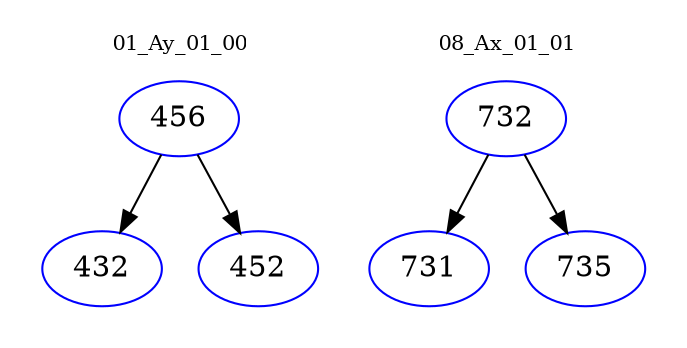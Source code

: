digraph{
subgraph cluster_0 {
color = white
label = "01_Ay_01_00";
fontsize=10;
T0_456 [label="456", color="blue"]
T0_456 -> T0_432 [color="black"]
T0_432 [label="432", color="blue"]
T0_456 -> T0_452 [color="black"]
T0_452 [label="452", color="blue"]
}
subgraph cluster_1 {
color = white
label = "08_Ax_01_01";
fontsize=10;
T1_732 [label="732", color="blue"]
T1_732 -> T1_731 [color="black"]
T1_731 [label="731", color="blue"]
T1_732 -> T1_735 [color="black"]
T1_735 [label="735", color="blue"]
}
}

